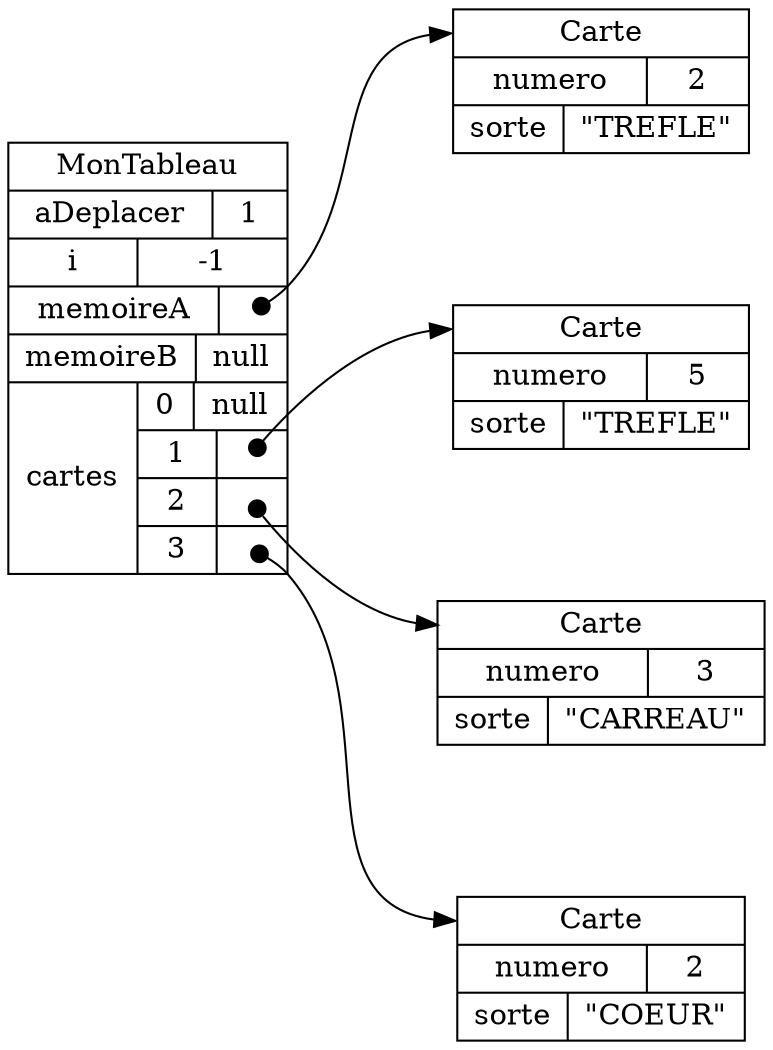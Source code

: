 digraph "MonTableau" {
graph ["rankdir"="LR","compound"="true","ranksep"="1.0","nodesep"="1.0"]
"/" ["label"="<_C>MonTableau|{aDeplacer|1}|{i|-1}|{memoireA|<cartes__V_0_0>}|{memoireB|null}|{cartes|{{0|null}|{1|<cartes__V_1_1>}|{2|<cartes__V_2_2>}|{3|<cartes__V_3_3>}}}","style"="filled","fillcolor"="white","shape"="record"]
"/cartes/0" ["label"="<_C>Carte|{numero|2}|{sorte|\"TREFLE\"}","style"="filled","fillcolor"="white","shape"="record"]
"/cartes/1" ["label"="<_C>Carte|{numero|5}|{sorte|\"TREFLE\"}","style"="filled","fillcolor"="white","shape"="record"]
"/cartes/2" ["label"="<_C>Carte|{numero|3}|{sorte|\"CARREAU\"}","style"="filled","fillcolor"="white","shape"="record"]
"/cartes/3" ["label"="<_C>Carte|{numero|2}|{sorte|\"COEUR\"}","style"="filled","fillcolor"="white","shape"="record"]
"/":"cartes__V_3_3":c -> "/cartes/3":"_C" ["tailclip"="false","arrowtail"="dot","dir"="both","label"=""]
"/":"cartes__V_2_2":c -> "/cartes/2":"_C" ["tailclip"="false","arrowtail"="dot","dir"="both","label"=""]
"/":"cartes__V_1_1":c -> "/cartes/1":"_C" ["tailclip"="false","arrowtail"="dot","dir"="both","label"=""]
"/":"cartes__V_0_0":c -> "/cartes/0":"_C" ["tailclip"="false","arrowtail"="dot","dir"="both","label"=""]
}
